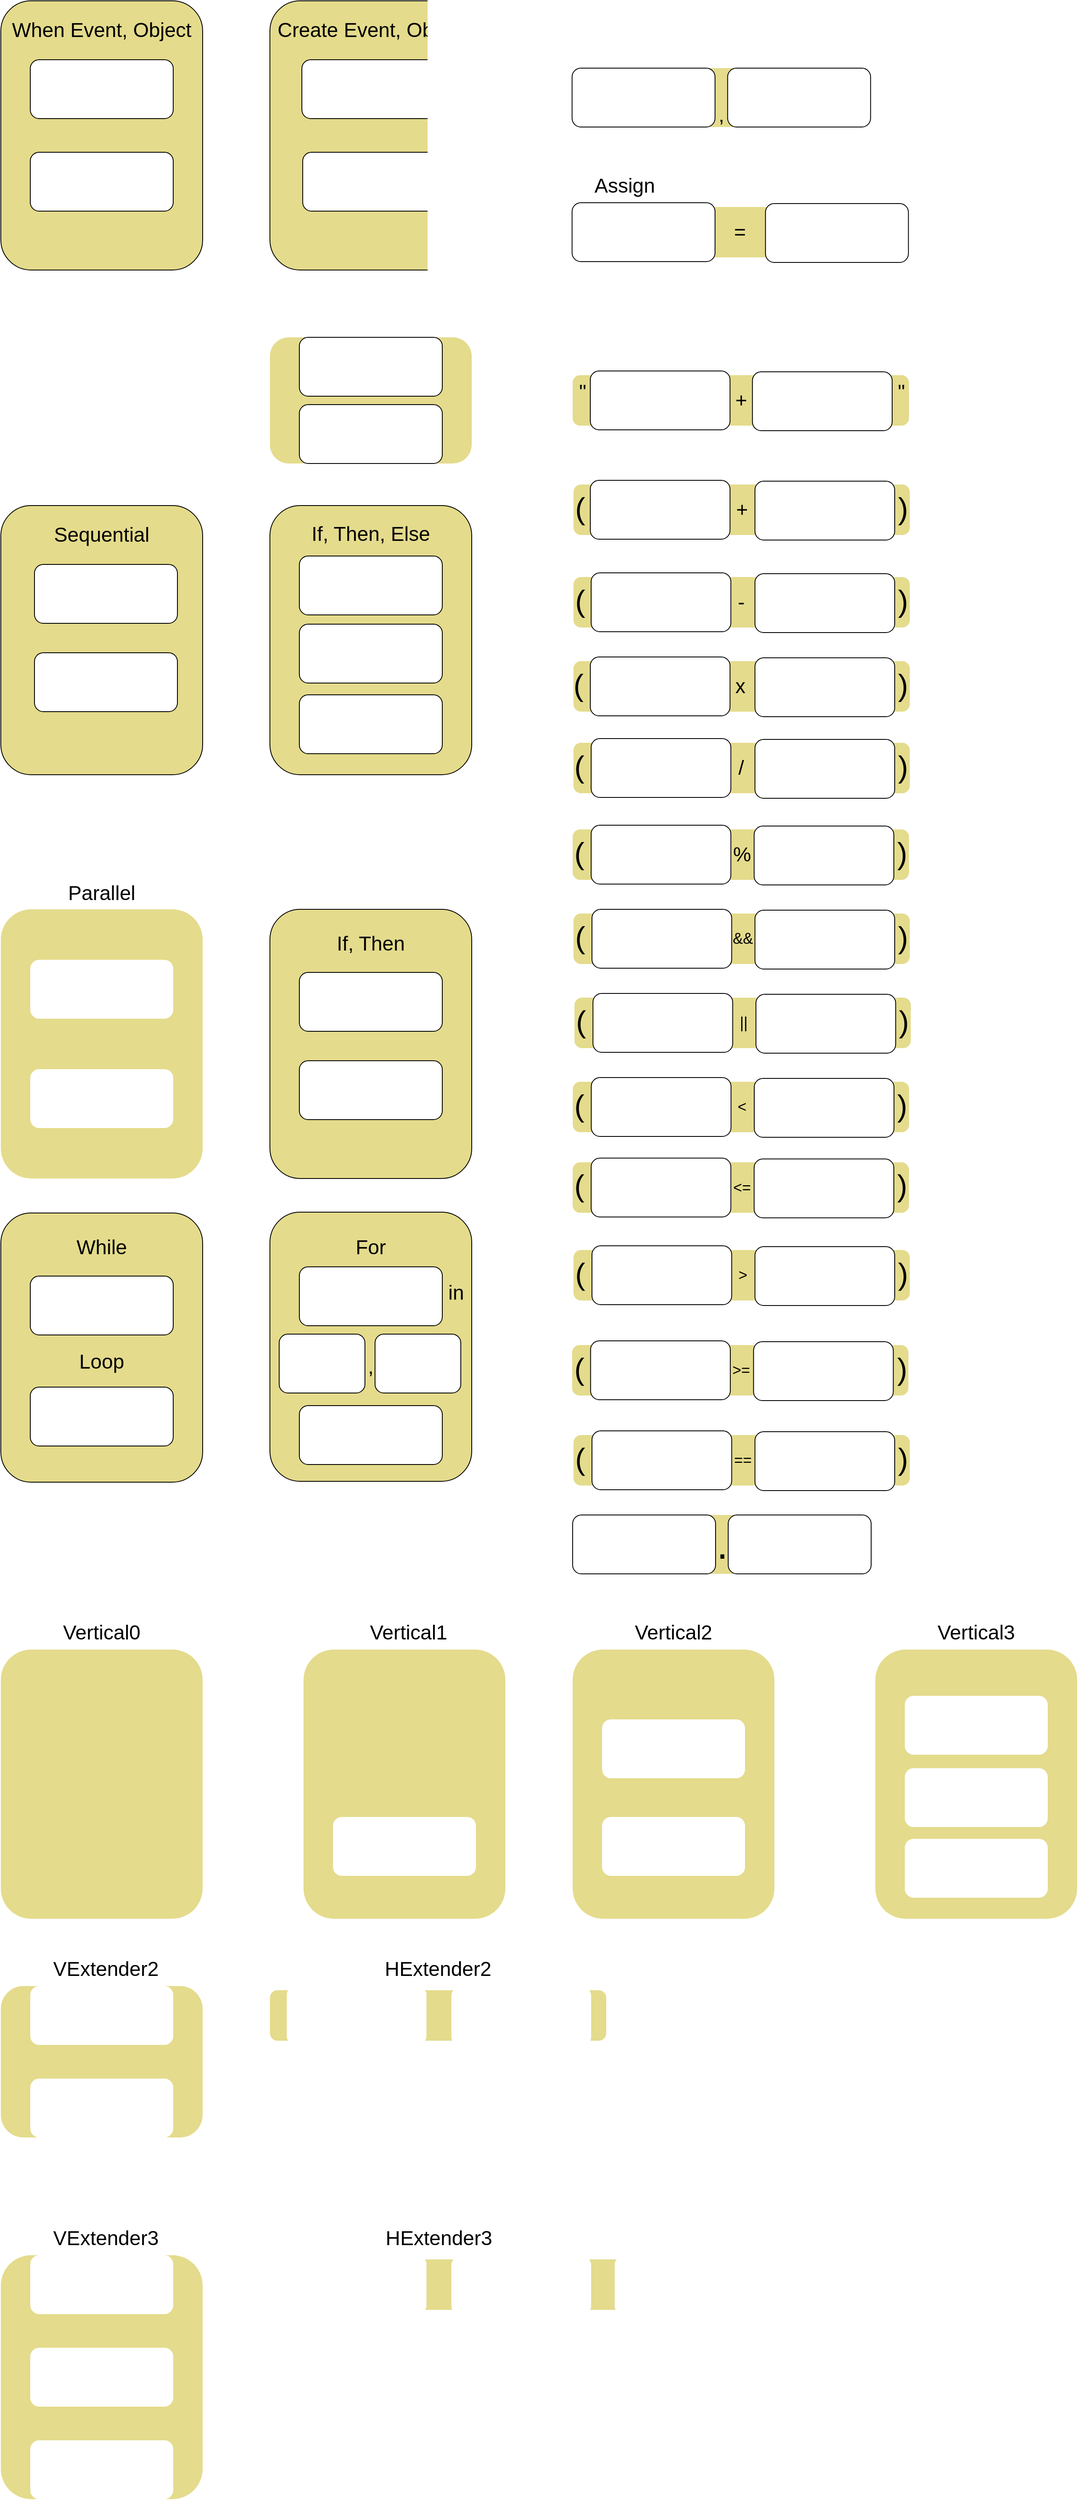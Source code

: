 <mxfile version="14.6.13" type="device"><diagram id="C5RBs43oDa-KdzZeNtuy" name="Page-1"><mxGraphModel dx="1024" dy="592" grid="1" gridSize="10" guides="1" tooltips="1" connect="1" arrows="1" fold="1" page="1" pageScale="1" pageWidth="827" pageHeight="1169" math="0" shadow="0"><root><mxCell id="WIyWlLk6GJQsqaUBKTNV-0"/><mxCell id="WIyWlLk6GJQsqaUBKTNV-1" parent="WIyWlLk6GJQsqaUBKTNV-0"/><mxCell id="fLa0QhMRzJj2EXV88VRr-15" value="" style="group" parent="WIyWlLk6GJQsqaUBKTNV-1" vertex="1" connectable="0"><mxGeometry x="480" y="520" width="240" height="150" as="geometry"/></mxCell><mxCell id="fLa0QhMRzJj2EXV88VRr-10" value="" style="rounded=1;whiteSpace=wrap;html=1;fillColor=#E4DB8C;fontSize=24;strokeColor=none;" parent="fLa0QhMRzJj2EXV88VRr-15" vertex="1"><mxGeometry width="240" height="150" as="geometry"/></mxCell><mxCell id="fLa0QhMRzJj2EXV88VRr-11" value="" style="rounded=1;whiteSpace=wrap;html=1;fontSize=24;" parent="fLa0QhMRzJj2EXV88VRr-15" vertex="1"><mxGeometry x="35" width="170" height="70" as="geometry"/></mxCell><mxCell id="fLa0QhMRzJj2EXV88VRr-12" value="" style="rounded=1;whiteSpace=wrap;html=1;fontSize=24;" parent="fLa0QhMRzJj2EXV88VRr-15" vertex="1"><mxGeometry x="35" y="80" width="170" height="70" as="geometry"/></mxCell><mxCell id="Khj2xPWjvTXFB7iyLM7t-0" value="" style="group" parent="WIyWlLk6GJQsqaUBKTNV-1" vertex="1" connectable="0"><mxGeometry x="160" y="120" width="240" height="320" as="geometry"/></mxCell><mxCell id="fLa0QhMRzJj2EXV88VRr-0" value="" style="rounded=1;whiteSpace=wrap;html=1;fillColor=#E4DB8C;fontSize=24;" parent="Khj2xPWjvTXFB7iyLM7t-0" vertex="1"><mxGeometry width="240" height="320" as="geometry"/></mxCell><mxCell id="fLa0QhMRzJj2EXV88VRr-1" value="When Event, Object" style="text;html=1;strokeColor=none;fillColor=none;align=center;verticalAlign=middle;whiteSpace=wrap;rounded=0;fontSize=24;" parent="Khj2xPWjvTXFB7iyLM7t-0" vertex="1"><mxGeometry x="5" y="20" width="230" height="30" as="geometry"/></mxCell><mxCell id="fLa0QhMRzJj2EXV88VRr-2" value="" style="rounded=1;whiteSpace=wrap;html=1;fontSize=24;" parent="Khj2xPWjvTXFB7iyLM7t-0" vertex="1"><mxGeometry x="35" y="70" width="170" height="70" as="geometry"/></mxCell><mxCell id="fLa0QhMRzJj2EXV88VRr-181" value="" style="rounded=1;whiteSpace=wrap;html=1;fontSize=24;" parent="Khj2xPWjvTXFB7iyLM7t-0" vertex="1"><mxGeometry x="35" y="180" width="170" height="70" as="geometry"/></mxCell><mxCell id="Khj2xPWjvTXFB7iyLM7t-1" value="" style="group" parent="WIyWlLk6GJQsqaUBKTNV-1" vertex="1" connectable="0"><mxGeometry x="480" y="120" width="240" height="320" as="geometry"/></mxCell><mxCell id="fLa0QhMRzJj2EXV88VRr-34" value="" style="rounded=1;whiteSpace=wrap;html=1;fillColor=#E4DB8C;fontSize=24;" parent="Khj2xPWjvTXFB7iyLM7t-1" vertex="1"><mxGeometry width="240" height="320" as="geometry"/></mxCell><mxCell id="fLa0QhMRzJj2EXV88VRr-35" value="Create Event, Object" style="text;html=1;strokeColor=none;fillColor=none;align=center;verticalAlign=middle;whiteSpace=wrap;rounded=0;fontSize=24;" parent="Khj2xPWjvTXFB7iyLM7t-1" vertex="1"><mxGeometry x="7.5" y="20" width="225" height="30" as="geometry"/></mxCell><mxCell id="fLa0QhMRzJj2EXV88VRr-36" value="" style="rounded=1;whiteSpace=wrap;html=1;fontSize=24;" parent="Khj2xPWjvTXFB7iyLM7t-1" vertex="1"><mxGeometry x="38" y="70" width="170" height="70" as="geometry"/></mxCell><mxCell id="fLa0QhMRzJj2EXV88VRr-182" value="" style="rounded=1;whiteSpace=wrap;html=1;fontSize=24;" parent="Khj2xPWjvTXFB7iyLM7t-1" vertex="1"><mxGeometry x="39" y="180" width="170" height="70" as="geometry"/></mxCell><mxCell id="Khj2xPWjvTXFB7iyLM7t-10" value="" style="group" parent="WIyWlLk6GJQsqaUBKTNV-1" vertex="1" connectable="0"><mxGeometry x="839.34" y="200" width="355" height="70" as="geometry"/></mxCell><mxCell id="fLa0QhMRzJj2EXV88VRr-70" value="" style="rounded=1;whiteSpace=wrap;html=1;fillColor=#E4DB8C;fontSize=24;strokeColor=none;" parent="Khj2xPWjvTXFB7iyLM7t-10" vertex="1"><mxGeometry x="5" width="350" height="70" as="geometry"/></mxCell><mxCell id="Khj2xPWjvTXFB7iyLM7t-9" value="," style="text;html=1;strokeColor=none;fillColor=none;align=center;verticalAlign=middle;whiteSpace=wrap;rounded=0;fontSize=24;" parent="Khj2xPWjvTXFB7iyLM7t-10" vertex="1"><mxGeometry x="168.5" y="41.25" width="18" height="28.75" as="geometry"/></mxCell><mxCell id="fLa0QhMRzJj2EXV88VRr-72" value="" style="rounded=1;whiteSpace=wrap;html=1;fontSize=24;" parent="Khj2xPWjvTXFB7iyLM7t-10" vertex="1"><mxGeometry x="185" width="170" height="70" as="geometry"/></mxCell><mxCell id="fLa0QhMRzJj2EXV88VRr-71" value="" style="rounded=1;whiteSpace=wrap;html=1;fontSize=24;" parent="Khj2xPWjvTXFB7iyLM7t-10" vertex="1"><mxGeometry width="170" height="70" as="geometry"/></mxCell><mxCell id="Khj2xPWjvTXFB7iyLM7t-11" value="" style="group" parent="WIyWlLk6GJQsqaUBKTNV-1" vertex="1" connectable="0"><mxGeometry x="840" y="560" width="400" height="71" as="geometry"/></mxCell><mxCell id="fLa0QhMRzJj2EXV88VRr-86" value="" style="rounded=1;whiteSpace=wrap;html=1;fillColor=#E4DB8C;fontSize=24;strokeColor=none;" parent="Khj2xPWjvTXFB7iyLM7t-11" vertex="1"><mxGeometry y="5" width="400" height="60" as="geometry"/></mxCell><mxCell id="fLa0QhMRzJj2EXV88VRr-87" value="" style="rounded=1;whiteSpace=wrap;html=1;fontSize=24;" parent="Khj2xPWjvTXFB7iyLM7t-11" vertex="1"><mxGeometry x="21" width="166.175" height="70" as="geometry"/></mxCell><mxCell id="fLa0QhMRzJj2EXV88VRr-88" value="" style="rounded=1;whiteSpace=wrap;html=1;fontSize=24;" parent="Khj2xPWjvTXFB7iyLM7t-11" vertex="1"><mxGeometry x="213.825" y="1" width="166.175" height="70" as="geometry"/></mxCell><mxCell id="fLa0QhMRzJj2EXV88VRr-89" value="+" style="text;html=1;strokeColor=none;fillColor=none;align=center;verticalAlign=middle;whiteSpace=wrap;rounded=0;fontSize=24;" parent="Khj2xPWjvTXFB7iyLM7t-11" vertex="1"><mxGeometry x="180.95" y="25" width="39.1" height="20" as="geometry"/></mxCell><mxCell id="fLa0QhMRzJj2EXV88VRr-90" value="&quot;" style="text;html=1;strokeColor=none;fillColor=none;align=center;verticalAlign=middle;whiteSpace=wrap;rounded=0;fontSize=24;" parent="Khj2xPWjvTXFB7iyLM7t-11" vertex="1"><mxGeometry x="5.17" y="15" width="13.83" height="20" as="geometry"/></mxCell><mxCell id="fLa0QhMRzJj2EXV88VRr-93" value="&quot;" style="text;html=1;strokeColor=none;fillColor=none;align=center;verticalAlign=middle;whiteSpace=wrap;rounded=0;fontSize=24;" parent="Khj2xPWjvTXFB7iyLM7t-11" vertex="1"><mxGeometry x="384.17" y="15" width="13.83" height="20" as="geometry"/></mxCell><mxCell id="Khj2xPWjvTXFB7iyLM7t-12" value="" style="group" parent="WIyWlLk6GJQsqaUBKTNV-1" vertex="1" connectable="0"><mxGeometry x="841" y="690" width="400" height="71" as="geometry"/></mxCell><mxCell id="fLa0QhMRzJj2EXV88VRr-94" value="" style="rounded=1;whiteSpace=wrap;html=1;fillColor=#E4DB8C;fontSize=24;strokeColor=none;" parent="Khj2xPWjvTXFB7iyLM7t-12" vertex="1"><mxGeometry y="5" width="400" height="60" as="geometry"/></mxCell><mxCell id="fLa0QhMRzJj2EXV88VRr-95" value="" style="rounded=1;whiteSpace=wrap;html=1;fontSize=24;" parent="Khj2xPWjvTXFB7iyLM7t-12" vertex="1"><mxGeometry x="20" width="166.175" height="70" as="geometry"/></mxCell><mxCell id="fLa0QhMRzJj2EXV88VRr-96" value="" style="rounded=1;whiteSpace=wrap;html=1;fontSize=24;" parent="Khj2xPWjvTXFB7iyLM7t-12" vertex="1"><mxGeometry x="215.825" y="1" width="166.175" height="70" as="geometry"/></mxCell><mxCell id="fLa0QhMRzJj2EXV88VRr-97" value="+" style="text;html=1;strokeColor=none;fillColor=none;align=center;verticalAlign=middle;whiteSpace=wrap;rounded=0;fontSize=24;" parent="Khj2xPWjvTXFB7iyLM7t-12" vertex="1"><mxGeometry x="180.95" y="25" width="39.1" height="20" as="geometry"/></mxCell><mxCell id="fLa0QhMRzJj2EXV88VRr-98" value="(" style="text;html=1;strokeColor=none;fillColor=none;align=center;verticalAlign=middle;whiteSpace=wrap;rounded=0;fontSize=36;" parent="Khj2xPWjvTXFB7iyLM7t-12" vertex="1"><mxGeometry x="1.17" y="5" width="13.83" height="55" as="geometry"/></mxCell><mxCell id="fLa0QhMRzJj2EXV88VRr-101" value=")" style="text;html=1;strokeColor=none;fillColor=none;align=center;verticalAlign=middle;whiteSpace=wrap;rounded=0;fontSize=36;" parent="Khj2xPWjvTXFB7iyLM7t-12" vertex="1"><mxGeometry x="385.17" y="5" width="13.83" height="55" as="geometry"/></mxCell><mxCell id="Khj2xPWjvTXFB7iyLM7t-13" value="" style="group" parent="WIyWlLk6GJQsqaUBKTNV-1" vertex="1" connectable="0"><mxGeometry x="841" y="800" width="400" height="71" as="geometry"/></mxCell><mxCell id="fLa0QhMRzJj2EXV88VRr-103" value="" style="rounded=1;whiteSpace=wrap;html=1;fillColor=#E4DB8C;fontSize=24;strokeColor=none;" parent="Khj2xPWjvTXFB7iyLM7t-13" vertex="1"><mxGeometry y="5" width="400" height="60" as="geometry"/></mxCell><mxCell id="fLa0QhMRzJj2EXV88VRr-104" value="" style="rounded=1;whiteSpace=wrap;html=1;fontSize=24;" parent="Khj2xPWjvTXFB7iyLM7t-13" vertex="1"><mxGeometry x="21" width="166.175" height="70" as="geometry"/></mxCell><mxCell id="fLa0QhMRzJj2EXV88VRr-105" value="" style="rounded=1;whiteSpace=wrap;html=1;fontSize=24;" parent="Khj2xPWjvTXFB7iyLM7t-13" vertex="1"><mxGeometry x="215.825" y="1" width="166.175" height="70" as="geometry"/></mxCell><mxCell id="fLa0QhMRzJj2EXV88VRr-106" value="-" style="text;html=1;strokeColor=none;fillColor=none;align=center;verticalAlign=middle;whiteSpace=wrap;rounded=0;fontSize=24;" parent="Khj2xPWjvTXFB7iyLM7t-13" vertex="1"><mxGeometry x="179.95" y="25" width="39.1" height="20" as="geometry"/></mxCell><mxCell id="fLa0QhMRzJj2EXV88VRr-107" value="(" style="text;html=1;strokeColor=none;fillColor=none;align=center;verticalAlign=middle;whiteSpace=wrap;rounded=0;fontSize=36;" parent="Khj2xPWjvTXFB7iyLM7t-13" vertex="1"><mxGeometry x="1.17" y="5" width="13.83" height="55" as="geometry"/></mxCell><mxCell id="fLa0QhMRzJj2EXV88VRr-108" value=")" style="text;html=1;strokeColor=none;fillColor=none;align=center;verticalAlign=middle;whiteSpace=wrap;rounded=0;fontSize=36;" parent="Khj2xPWjvTXFB7iyLM7t-13" vertex="1"><mxGeometry x="385.17" y="5" width="13.83" height="55" as="geometry"/></mxCell><mxCell id="Khj2xPWjvTXFB7iyLM7t-14" value="" style="group" parent="WIyWlLk6GJQsqaUBKTNV-1" vertex="1" connectable="0"><mxGeometry x="840.17" y="900" width="400.83" height="71" as="geometry"/></mxCell><mxCell id="fLa0QhMRzJj2EXV88VRr-109" value="" style="rounded=1;whiteSpace=wrap;html=1;fillColor=#E4DB8C;fontSize=24;strokeColor=none;" parent="Khj2xPWjvTXFB7iyLM7t-14" vertex="1"><mxGeometry x="0.83" y="5" width="400" height="60" as="geometry"/></mxCell><mxCell id="fLa0QhMRzJj2EXV88VRr-110" value="" style="rounded=1;whiteSpace=wrap;html=1;fontSize=24;" parent="Khj2xPWjvTXFB7iyLM7t-14" vertex="1"><mxGeometry x="20.83" width="166.175" height="70" as="geometry"/></mxCell><mxCell id="fLa0QhMRzJj2EXV88VRr-111" value="" style="rounded=1;whiteSpace=wrap;html=1;fontSize=24;" parent="Khj2xPWjvTXFB7iyLM7t-14" vertex="1"><mxGeometry x="216.655" y="1" width="166.175" height="70" as="geometry"/></mxCell><mxCell id="fLa0QhMRzJj2EXV88VRr-112" value="x" style="text;html=1;strokeColor=none;fillColor=none;align=center;verticalAlign=middle;whiteSpace=wrap;rounded=0;fontSize=24;" parent="Khj2xPWjvTXFB7iyLM7t-14" vertex="1"><mxGeometry x="179.78" y="25" width="39.1" height="20" as="geometry"/></mxCell><mxCell id="fLa0QhMRzJj2EXV88VRr-113" value="(" style="text;html=1;strokeColor=none;fillColor=none;align=center;verticalAlign=middle;whiteSpace=wrap;rounded=0;fontSize=36;" parent="Khj2xPWjvTXFB7iyLM7t-14" vertex="1"><mxGeometry y="5" width="13.83" height="55" as="geometry"/></mxCell><mxCell id="fLa0QhMRzJj2EXV88VRr-114" value=")" style="text;html=1;strokeColor=none;fillColor=none;align=center;verticalAlign=middle;whiteSpace=wrap;rounded=0;fontSize=36;" parent="Khj2xPWjvTXFB7iyLM7t-14" vertex="1"><mxGeometry x="386" y="5" width="13.83" height="55" as="geometry"/></mxCell><mxCell id="Khj2xPWjvTXFB7iyLM7t-15" value="" style="group" parent="WIyWlLk6GJQsqaUBKTNV-1" vertex="1" connectable="0"><mxGeometry x="841" y="997" width="400" height="71" as="geometry"/></mxCell><mxCell id="fLa0QhMRzJj2EXV88VRr-115" value="" style="rounded=1;whiteSpace=wrap;html=1;fillColor=#E4DB8C;fontSize=24;strokeColor=none;" parent="Khj2xPWjvTXFB7iyLM7t-15" vertex="1"><mxGeometry y="5" width="400" height="60" as="geometry"/></mxCell><mxCell id="fLa0QhMRzJj2EXV88VRr-116" value="" style="rounded=1;whiteSpace=wrap;html=1;fontSize=24;" parent="Khj2xPWjvTXFB7iyLM7t-15" vertex="1"><mxGeometry x="21" width="166.175" height="70" as="geometry"/></mxCell><mxCell id="fLa0QhMRzJj2EXV88VRr-117" value="" style="rounded=1;whiteSpace=wrap;html=1;fontSize=24;" parent="Khj2xPWjvTXFB7iyLM7t-15" vertex="1"><mxGeometry x="215.825" y="1" width="166.175" height="70" as="geometry"/></mxCell><mxCell id="fLa0QhMRzJj2EXV88VRr-118" value="/" style="text;html=1;strokeColor=none;fillColor=none;align=center;verticalAlign=middle;whiteSpace=wrap;rounded=0;fontSize=24;" parent="Khj2xPWjvTXFB7iyLM7t-15" vertex="1"><mxGeometry x="179.95" y="25" width="39.1" height="20" as="geometry"/></mxCell><mxCell id="fLa0QhMRzJj2EXV88VRr-119" value="(" style="text;html=1;strokeColor=none;fillColor=none;align=center;verticalAlign=middle;whiteSpace=wrap;rounded=0;fontSize=36;" parent="Khj2xPWjvTXFB7iyLM7t-15" vertex="1"><mxGeometry x="0.17" y="5" width="13.83" height="55" as="geometry"/></mxCell><mxCell id="fLa0QhMRzJj2EXV88VRr-120" value=")" style="text;html=1;strokeColor=none;fillColor=none;align=center;verticalAlign=middle;whiteSpace=wrap;rounded=0;fontSize=36;" parent="Khj2xPWjvTXFB7iyLM7t-15" vertex="1"><mxGeometry x="385.17" y="5" width="13.83" height="55" as="geometry"/></mxCell><mxCell id="Khj2xPWjvTXFB7iyLM7t-16" value="" style="group" parent="WIyWlLk6GJQsqaUBKTNV-1" vertex="1" connectable="0"><mxGeometry x="840" y="1100" width="400" height="71" as="geometry"/></mxCell><mxCell id="fLa0QhMRzJj2EXV88VRr-121" value="" style="rounded=1;whiteSpace=wrap;html=1;fillColor=#E4DB8C;fontSize=24;strokeColor=none;" parent="Khj2xPWjvTXFB7iyLM7t-16" vertex="1"><mxGeometry y="5" width="400" height="60" as="geometry"/></mxCell><mxCell id="fLa0QhMRzJj2EXV88VRr-122" value="" style="rounded=1;whiteSpace=wrap;html=1;fontSize=24;" parent="Khj2xPWjvTXFB7iyLM7t-16" vertex="1"><mxGeometry x="22" width="166.175" height="70" as="geometry"/></mxCell><mxCell id="fLa0QhMRzJj2EXV88VRr-123" value="" style="rounded=1;whiteSpace=wrap;html=1;fontSize=24;" parent="Khj2xPWjvTXFB7iyLM7t-16" vertex="1"><mxGeometry x="215.825" y="1" width="166.175" height="70" as="geometry"/></mxCell><mxCell id="fLa0QhMRzJj2EXV88VRr-124" value="%" style="text;html=1;strokeColor=none;fillColor=none;align=center;verticalAlign=middle;whiteSpace=wrap;rounded=0;fontSize=24;" parent="Khj2xPWjvTXFB7iyLM7t-16" vertex="1"><mxGeometry x="181.95" y="25" width="39.1" height="20" as="geometry"/></mxCell><mxCell id="fLa0QhMRzJj2EXV88VRr-125" value="(" style="text;html=1;strokeColor=none;fillColor=none;align=center;verticalAlign=middle;whiteSpace=wrap;rounded=0;fontSize=36;" parent="Khj2xPWjvTXFB7iyLM7t-16" vertex="1"><mxGeometry x="1.17" y="5" width="13.83" height="55" as="geometry"/></mxCell><mxCell id="fLa0QhMRzJj2EXV88VRr-126" value=")" style="text;html=1;strokeColor=none;fillColor=none;align=center;verticalAlign=middle;whiteSpace=wrap;rounded=0;fontSize=36;" parent="Khj2xPWjvTXFB7iyLM7t-16" vertex="1"><mxGeometry x="385.17" y="5" width="13.83" height="55" as="geometry"/></mxCell><mxCell id="Khj2xPWjvTXFB7iyLM7t-17" value="" style="group" parent="WIyWlLk6GJQsqaUBKTNV-1" vertex="1" connectable="0"><mxGeometry x="841" y="1200" width="400" height="71" as="geometry"/></mxCell><mxCell id="fLa0QhMRzJj2EXV88VRr-127" value="" style="rounded=1;whiteSpace=wrap;html=1;fillColor=#E4DB8C;fontSize=24;strokeColor=none;" parent="Khj2xPWjvTXFB7iyLM7t-17" vertex="1"><mxGeometry y="5" width="400" height="60" as="geometry"/></mxCell><mxCell id="fLa0QhMRzJj2EXV88VRr-128" value="" style="rounded=1;whiteSpace=wrap;html=1;fontSize=24;" parent="Khj2xPWjvTXFB7iyLM7t-17" vertex="1"><mxGeometry x="22" width="166.175" height="70" as="geometry"/></mxCell><mxCell id="fLa0QhMRzJj2EXV88VRr-129" value="" style="rounded=1;whiteSpace=wrap;html=1;fontSize=24;" parent="Khj2xPWjvTXFB7iyLM7t-17" vertex="1"><mxGeometry x="215.825" y="1" width="166.175" height="70" as="geometry"/></mxCell><mxCell id="fLa0QhMRzJj2EXV88VRr-130" value="&amp;amp;&amp;amp;" style="text;html=1;strokeColor=none;fillColor=none;align=center;verticalAlign=middle;whiteSpace=wrap;rounded=0;fontSize=18;" parent="Khj2xPWjvTXFB7iyLM7t-17" vertex="1"><mxGeometry x="181.95" y="25" width="39.1" height="20" as="geometry"/></mxCell><mxCell id="fLa0QhMRzJj2EXV88VRr-131" value="(" style="text;html=1;strokeColor=none;fillColor=none;align=center;verticalAlign=middle;whiteSpace=wrap;rounded=0;fontSize=36;" parent="Khj2xPWjvTXFB7iyLM7t-17" vertex="1"><mxGeometry x="1.17" y="5" width="13.83" height="55" as="geometry"/></mxCell><mxCell id="fLa0QhMRzJj2EXV88VRr-132" value=")" style="text;html=1;strokeColor=none;fillColor=none;align=center;verticalAlign=middle;whiteSpace=wrap;rounded=0;fontSize=36;" parent="Khj2xPWjvTXFB7iyLM7t-17" vertex="1"><mxGeometry x="385.17" y="5" width="13.83" height="55" as="geometry"/></mxCell><mxCell id="Khj2xPWjvTXFB7iyLM7t-18" value="" style="group" parent="WIyWlLk6GJQsqaUBKTNV-1" vertex="1" connectable="0"><mxGeometry x="842.17" y="1300" width="400.0" height="71" as="geometry"/></mxCell><mxCell id="fLa0QhMRzJj2EXV88VRr-139" value="" style="rounded=1;whiteSpace=wrap;html=1;fillColor=#E4DB8C;fontSize=24;strokeColor=none;" parent="Khj2xPWjvTXFB7iyLM7t-18" vertex="1"><mxGeometry y="5" width="400" height="60" as="geometry"/></mxCell><mxCell id="fLa0QhMRzJj2EXV88VRr-140" value="" style="rounded=1;whiteSpace=wrap;html=1;fontSize=24;" parent="Khj2xPWjvTXFB7iyLM7t-18" vertex="1"><mxGeometry x="22" width="166.175" height="70" as="geometry"/></mxCell><mxCell id="fLa0QhMRzJj2EXV88VRr-141" value="" style="rounded=1;whiteSpace=wrap;html=1;fontSize=24;" parent="Khj2xPWjvTXFB7iyLM7t-18" vertex="1"><mxGeometry x="215.825" y="1" width="166.175" height="70" as="geometry"/></mxCell><mxCell id="fLa0QhMRzJj2EXV88VRr-142" value="||" style="text;html=1;strokeColor=none;fillColor=none;align=center;verticalAlign=middle;whiteSpace=wrap;rounded=0;fontSize=18;" parent="Khj2xPWjvTXFB7iyLM7t-18" vertex="1"><mxGeometry x="181.95" y="25" width="39.1" height="20" as="geometry"/></mxCell><mxCell id="fLa0QhMRzJj2EXV88VRr-143" value="(" style="text;html=1;strokeColor=none;fillColor=none;align=center;verticalAlign=middle;whiteSpace=wrap;rounded=0;fontSize=36;" parent="Khj2xPWjvTXFB7iyLM7t-18" vertex="1"><mxGeometry x="1.17" y="5" width="13.83" height="55" as="geometry"/></mxCell><mxCell id="fLa0QhMRzJj2EXV88VRr-144" value=")" style="text;html=1;strokeColor=none;fillColor=none;align=center;verticalAlign=middle;whiteSpace=wrap;rounded=0;fontSize=36;" parent="Khj2xPWjvTXFB7iyLM7t-18" vertex="1"><mxGeometry x="385.17" y="5" width="13.83" height="55" as="geometry"/></mxCell><mxCell id="Khj2xPWjvTXFB7iyLM7t-19" value="" style="group" parent="WIyWlLk6GJQsqaUBKTNV-1" vertex="1" connectable="0"><mxGeometry x="840.17" y="1400" width="400.0" height="71" as="geometry"/></mxCell><mxCell id="fLa0QhMRzJj2EXV88VRr-145" value="" style="rounded=1;whiteSpace=wrap;html=1;fillColor=#E4DB8C;fontSize=24;strokeColor=none;" parent="Khj2xPWjvTXFB7iyLM7t-19" vertex="1"><mxGeometry y="5" width="400" height="60" as="geometry"/></mxCell><mxCell id="fLa0QhMRzJj2EXV88VRr-146" value="" style="rounded=1;whiteSpace=wrap;html=1;fontSize=24;" parent="Khj2xPWjvTXFB7iyLM7t-19" vertex="1"><mxGeometry x="22" width="166.175" height="70" as="geometry"/></mxCell><mxCell id="fLa0QhMRzJj2EXV88VRr-147" value="" style="rounded=1;whiteSpace=wrap;html=1;fontSize=24;" parent="Khj2xPWjvTXFB7iyLM7t-19" vertex="1"><mxGeometry x="215.825" y="1" width="166.175" height="70" as="geometry"/></mxCell><mxCell id="fLa0QhMRzJj2EXV88VRr-148" value="&amp;lt;" style="text;html=1;strokeColor=none;fillColor=none;align=center;verticalAlign=middle;whiteSpace=wrap;rounded=0;fontSize=18;" parent="Khj2xPWjvTXFB7iyLM7t-19" vertex="1"><mxGeometry x="181.95" y="25" width="39.1" height="20" as="geometry"/></mxCell><mxCell id="fLa0QhMRzJj2EXV88VRr-149" value="(" style="text;html=1;strokeColor=none;fillColor=none;align=center;verticalAlign=middle;whiteSpace=wrap;rounded=0;fontSize=36;" parent="Khj2xPWjvTXFB7iyLM7t-19" vertex="1"><mxGeometry x="1.17" y="5" width="13.83" height="55" as="geometry"/></mxCell><mxCell id="fLa0QhMRzJj2EXV88VRr-150" value=")" style="text;html=1;strokeColor=none;fillColor=none;align=center;verticalAlign=middle;whiteSpace=wrap;rounded=0;fontSize=36;" parent="Khj2xPWjvTXFB7iyLM7t-19" vertex="1"><mxGeometry x="385.17" y="5" width="13.83" height="55" as="geometry"/></mxCell><mxCell id="Khj2xPWjvTXFB7iyLM7t-20" value="" style="group" parent="WIyWlLk6GJQsqaUBKTNV-1" vertex="1" connectable="0"><mxGeometry x="840" y="1495.75" width="400" height="71" as="geometry"/></mxCell><mxCell id="fLa0QhMRzJj2EXV88VRr-151" value="" style="rounded=1;whiteSpace=wrap;html=1;fillColor=#E4DB8C;fontSize=24;strokeColor=none;" parent="Khj2xPWjvTXFB7iyLM7t-20" vertex="1"><mxGeometry y="5" width="400" height="60" as="geometry"/></mxCell><mxCell id="fLa0QhMRzJj2EXV88VRr-152" value="" style="rounded=1;whiteSpace=wrap;html=1;fontSize=24;" parent="Khj2xPWjvTXFB7iyLM7t-20" vertex="1"><mxGeometry x="22" width="166.175" height="70" as="geometry"/></mxCell><mxCell id="fLa0QhMRzJj2EXV88VRr-153" value="" style="rounded=1;whiteSpace=wrap;html=1;fontSize=24;" parent="Khj2xPWjvTXFB7iyLM7t-20" vertex="1"><mxGeometry x="215.825" y="1" width="166.175" height="70" as="geometry"/></mxCell><mxCell id="fLa0QhMRzJj2EXV88VRr-154" value="&amp;lt;=" style="text;html=1;strokeColor=none;fillColor=none;align=center;verticalAlign=middle;whiteSpace=wrap;rounded=0;fontSize=18;" parent="Khj2xPWjvTXFB7iyLM7t-20" vertex="1"><mxGeometry x="181.95" y="25" width="39.1" height="20" as="geometry"/></mxCell><mxCell id="fLa0QhMRzJj2EXV88VRr-155" value="(" style="text;html=1;strokeColor=none;fillColor=none;align=center;verticalAlign=middle;whiteSpace=wrap;rounded=0;fontSize=36;" parent="Khj2xPWjvTXFB7iyLM7t-20" vertex="1"><mxGeometry x="1.17" y="5" width="13.83" height="55" as="geometry"/></mxCell><mxCell id="fLa0QhMRzJj2EXV88VRr-156" value=")" style="text;html=1;strokeColor=none;fillColor=none;align=center;verticalAlign=middle;whiteSpace=wrap;rounded=0;fontSize=36;" parent="Khj2xPWjvTXFB7iyLM7t-20" vertex="1"><mxGeometry x="385.17" y="5" width="13.83" height="55" as="geometry"/></mxCell><mxCell id="Khj2xPWjvTXFB7iyLM7t-21" value="" style="group" parent="WIyWlLk6GJQsqaUBKTNV-1" vertex="1" connectable="0"><mxGeometry x="841" y="1600" width="400" height="71" as="geometry"/></mxCell><mxCell id="fLa0QhMRzJj2EXV88VRr-157" value="" style="rounded=1;whiteSpace=wrap;html=1;fillColor=#E4DB8C;fontSize=24;strokeColor=none;" parent="Khj2xPWjvTXFB7iyLM7t-21" vertex="1"><mxGeometry y="5" width="400" height="60" as="geometry"/></mxCell><mxCell id="fLa0QhMRzJj2EXV88VRr-158" value="" style="rounded=1;whiteSpace=wrap;html=1;fontSize=24;" parent="Khj2xPWjvTXFB7iyLM7t-21" vertex="1"><mxGeometry x="22" width="166.175" height="70" as="geometry"/></mxCell><mxCell id="fLa0QhMRzJj2EXV88VRr-159" value="" style="rounded=1;whiteSpace=wrap;html=1;fontSize=24;" parent="Khj2xPWjvTXFB7iyLM7t-21" vertex="1"><mxGeometry x="215.825" y="1" width="166.175" height="70" as="geometry"/></mxCell><mxCell id="fLa0QhMRzJj2EXV88VRr-160" value="&amp;gt;" style="text;html=1;strokeColor=none;fillColor=none;align=center;verticalAlign=middle;whiteSpace=wrap;rounded=0;fontSize=18;" parent="Khj2xPWjvTXFB7iyLM7t-21" vertex="1"><mxGeometry x="181.95" y="25" width="39.1" height="20" as="geometry"/></mxCell><mxCell id="fLa0QhMRzJj2EXV88VRr-161" value="(" style="text;html=1;strokeColor=none;fillColor=none;align=center;verticalAlign=middle;whiteSpace=wrap;rounded=0;fontSize=36;" parent="Khj2xPWjvTXFB7iyLM7t-21" vertex="1"><mxGeometry x="1.17" y="5" width="13.83" height="55" as="geometry"/></mxCell><mxCell id="fLa0QhMRzJj2EXV88VRr-162" value=")" style="text;html=1;strokeColor=none;fillColor=none;align=center;verticalAlign=middle;whiteSpace=wrap;rounded=0;fontSize=36;" parent="Khj2xPWjvTXFB7iyLM7t-21" vertex="1"><mxGeometry x="385.17" y="5" width="13.83" height="55" as="geometry"/></mxCell><mxCell id="Khj2xPWjvTXFB7iyLM7t-22" value="" style="group" parent="WIyWlLk6GJQsqaUBKTNV-1" vertex="1" connectable="0"><mxGeometry x="839.34" y="1713" width="400.0" height="71" as="geometry"/></mxCell><mxCell id="fLa0QhMRzJj2EXV88VRr-163" value="" style="rounded=1;whiteSpace=wrap;html=1;fillColor=#E4DB8C;fontSize=24;strokeColor=none;" parent="Khj2xPWjvTXFB7iyLM7t-22" vertex="1"><mxGeometry y="5" width="400" height="60" as="geometry"/></mxCell><mxCell id="fLa0QhMRzJj2EXV88VRr-164" value="" style="rounded=1;whiteSpace=wrap;html=1;fontSize=24;" parent="Khj2xPWjvTXFB7iyLM7t-22" vertex="1"><mxGeometry x="22" width="166.175" height="70" as="geometry"/></mxCell><mxCell id="fLa0QhMRzJj2EXV88VRr-165" value="" style="rounded=1;whiteSpace=wrap;html=1;fontSize=24;" parent="Khj2xPWjvTXFB7iyLM7t-22" vertex="1"><mxGeometry x="215.825" y="1" width="166.175" height="70" as="geometry"/></mxCell><mxCell id="fLa0QhMRzJj2EXV88VRr-166" value="&amp;gt;=" style="text;html=1;strokeColor=none;fillColor=none;align=center;verticalAlign=middle;whiteSpace=wrap;rounded=0;fontSize=18;" parent="Khj2xPWjvTXFB7iyLM7t-22" vertex="1"><mxGeometry x="181.95" y="25" width="39.1" height="20" as="geometry"/></mxCell><mxCell id="fLa0QhMRzJj2EXV88VRr-167" value="(" style="text;html=1;strokeColor=none;fillColor=none;align=center;verticalAlign=middle;whiteSpace=wrap;rounded=0;fontSize=36;" parent="Khj2xPWjvTXFB7iyLM7t-22" vertex="1"><mxGeometry x="1.17" y="5" width="13.83" height="55" as="geometry"/></mxCell><mxCell id="fLa0QhMRzJj2EXV88VRr-168" value=")" style="text;html=1;strokeColor=none;fillColor=none;align=center;verticalAlign=middle;whiteSpace=wrap;rounded=0;fontSize=36;" parent="Khj2xPWjvTXFB7iyLM7t-22" vertex="1"><mxGeometry x="385.17" y="5" width="13.83" height="55" as="geometry"/></mxCell><mxCell id="Khj2xPWjvTXFB7iyLM7t-23" value="" style="group" parent="WIyWlLk6GJQsqaUBKTNV-1" vertex="1" connectable="0"><mxGeometry x="841" y="1820" width="400" height="71" as="geometry"/></mxCell><mxCell id="fLa0QhMRzJj2EXV88VRr-169" value="" style="rounded=1;whiteSpace=wrap;html=1;fillColor=#E4DB8C;fontSize=24;strokeColor=none;" parent="Khj2xPWjvTXFB7iyLM7t-23" vertex="1"><mxGeometry y="5" width="400" height="60" as="geometry"/></mxCell><mxCell id="fLa0QhMRzJj2EXV88VRr-170" value="" style="rounded=1;whiteSpace=wrap;html=1;fontSize=24;" parent="Khj2xPWjvTXFB7iyLM7t-23" vertex="1"><mxGeometry x="22" width="166.175" height="70" as="geometry"/></mxCell><mxCell id="fLa0QhMRzJj2EXV88VRr-171" value="" style="rounded=1;whiteSpace=wrap;html=1;fontSize=24;" parent="Khj2xPWjvTXFB7iyLM7t-23" vertex="1"><mxGeometry x="215.825" y="1" width="166.175" height="70" as="geometry"/></mxCell><mxCell id="fLa0QhMRzJj2EXV88VRr-172" value="==" style="text;html=1;strokeColor=none;fillColor=none;align=center;verticalAlign=middle;whiteSpace=wrap;rounded=0;fontSize=18;" parent="Khj2xPWjvTXFB7iyLM7t-23" vertex="1"><mxGeometry x="181.95" y="25" width="39.1" height="20" as="geometry"/></mxCell><mxCell id="fLa0QhMRzJj2EXV88VRr-173" value="(" style="text;html=1;strokeColor=none;fillColor=none;align=center;verticalAlign=middle;whiteSpace=wrap;rounded=0;fontSize=36;" parent="Khj2xPWjvTXFB7iyLM7t-23" vertex="1"><mxGeometry x="1.17" y="5" width="13.83" height="55" as="geometry"/></mxCell><mxCell id="fLa0QhMRzJj2EXV88VRr-174" value=")" style="text;html=1;strokeColor=none;fillColor=none;align=center;verticalAlign=middle;whiteSpace=wrap;rounded=0;fontSize=36;" parent="Khj2xPWjvTXFB7iyLM7t-23" vertex="1"><mxGeometry x="385.17" y="5" width="13.83" height="55" as="geometry"/></mxCell><mxCell id="Khj2xPWjvTXFB7iyLM7t-24" value="" style="group" parent="WIyWlLk6GJQsqaUBKTNV-1" vertex="1" connectable="0"><mxGeometry x="840" y="1920" width="355" height="70" as="geometry"/></mxCell><mxCell id="fLa0QhMRzJj2EXV88VRr-201" value="" style="rounded=1;whiteSpace=wrap;html=1;fillColor=#E4DB8C;fontSize=24;strokeColor=none;" parent="Khj2xPWjvTXFB7iyLM7t-24" vertex="1"><mxGeometry x="5" width="350" height="70" as="geometry"/></mxCell><mxCell id="fLa0QhMRzJj2EXV88VRr-202" value="" style="rounded=1;whiteSpace=wrap;html=1;fontSize=24;" parent="Khj2xPWjvTXFB7iyLM7t-24" vertex="1"><mxGeometry x="185" width="170" height="70" as="geometry"/></mxCell><mxCell id="fLa0QhMRzJj2EXV88VRr-203" value="" style="rounded=1;whiteSpace=wrap;html=1;fontSize=24;" parent="Khj2xPWjvTXFB7iyLM7t-24" vertex="1"><mxGeometry width="170" height="70" as="geometry"/></mxCell><mxCell id="fLa0QhMRzJj2EXV88VRr-204" value="&lt;font style=&quot;font-size: 48px&quot;&gt;.&lt;/font&gt;" style="text;html=1;strokeColor=none;fillColor=none;align=center;verticalAlign=middle;whiteSpace=wrap;rounded=0;fontSize=18;" parent="Khj2xPWjvTXFB7iyLM7t-24" vertex="1"><mxGeometry x="167.5" y="24" width="20" height="22" as="geometry"/></mxCell><mxCell id="Khj2xPWjvTXFB7iyLM7t-25" value="" style="group" parent="WIyWlLk6GJQsqaUBKTNV-1" vertex="1" connectable="0"><mxGeometry x="480" y="1560" width="240" height="320" as="geometry"/></mxCell><mxCell id="fLa0QhMRzJj2EXV88VRr-59" value="" style="rounded=1;whiteSpace=wrap;html=1;fillColor=#E4DB8C;fontSize=24;" parent="Khj2xPWjvTXFB7iyLM7t-25" vertex="1"><mxGeometry width="240" height="320" as="geometry"/></mxCell><mxCell id="fLa0QhMRzJj2EXV88VRr-60" value="For" style="text;html=1;strokeColor=none;fillColor=none;align=center;verticalAlign=middle;whiteSpace=wrap;rounded=0;fontSize=24;" parent="Khj2xPWjvTXFB7iyLM7t-25" vertex="1"><mxGeometry x="58" y="28" width="124" height="28.75" as="geometry"/></mxCell><mxCell id="fLa0QhMRzJj2EXV88VRr-67" value="in" style="text;html=1;strokeColor=none;fillColor=none;align=center;verticalAlign=middle;whiteSpace=wrap;rounded=0;fontSize=24;" parent="Khj2xPWjvTXFB7iyLM7t-25" vertex="1"><mxGeometry x="210" y="81.25" width="23" height="28.75" as="geometry"/></mxCell><mxCell id="fLa0QhMRzJj2EXV88VRr-68" value="," style="text;html=1;strokeColor=none;fillColor=none;align=center;verticalAlign=middle;whiteSpace=wrap;rounded=0;fontSize=24;" parent="Khj2xPWjvTXFB7iyLM7t-25" vertex="1"><mxGeometry x="111" y="169.25" width="18" height="28.75" as="geometry"/></mxCell><mxCell id="Khj2xPWjvTXFB7iyLM7t-2" value="" style="rounded=1;whiteSpace=wrap;html=1;fontSize=24;" parent="Khj2xPWjvTXFB7iyLM7t-25" vertex="1"><mxGeometry x="35" y="65" width="170" height="70" as="geometry"/></mxCell><mxCell id="Khj2xPWjvTXFB7iyLM7t-5" value="" style="rounded=1;whiteSpace=wrap;html=1;fontSize=24;" parent="Khj2xPWjvTXFB7iyLM7t-25" vertex="1"><mxGeometry x="11" y="145" width="102" height="70" as="geometry"/></mxCell><mxCell id="Khj2xPWjvTXFB7iyLM7t-6" value="" style="rounded=1;whiteSpace=wrap;html=1;fontSize=24;" parent="Khj2xPWjvTXFB7iyLM7t-25" vertex="1"><mxGeometry x="125" y="145" width="102" height="70" as="geometry"/></mxCell><mxCell id="Khj2xPWjvTXFB7iyLM7t-7" value="" style="rounded=1;whiteSpace=wrap;html=1;fontSize=24;" parent="Khj2xPWjvTXFB7iyLM7t-25" vertex="1"><mxGeometry x="35" y="230" width="170" height="70" as="geometry"/></mxCell><mxCell id="Khj2xPWjvTXFB7iyLM7t-26" value="" style="group" parent="WIyWlLk6GJQsqaUBKTNV-1" vertex="1" connectable="0"><mxGeometry x="480" y="720" width="240" height="320" as="geometry"/></mxCell><mxCell id="fLa0QhMRzJj2EXV88VRr-16" value="" style="group" parent="Khj2xPWjvTXFB7iyLM7t-26" vertex="1" connectable="0"><mxGeometry y="30" width="240" height="150" as="geometry"/></mxCell><mxCell id="fLa0QhMRzJj2EXV88VRr-17" value="" style="rounded=1;whiteSpace=wrap;html=1;fillColor=#E4DB8C;fontSize=24;strokeColor=none;" parent="fLa0QhMRzJj2EXV88VRr-16" vertex="1"><mxGeometry width="240" height="150" as="geometry"/></mxCell><mxCell id="fLa0QhMRzJj2EXV88VRr-18" value="" style="rounded=1;whiteSpace=wrap;html=1;fontSize=24;" parent="fLa0QhMRzJj2EXV88VRr-16" vertex="1"><mxGeometry x="35" width="170" height="70" as="geometry"/></mxCell><mxCell id="fLa0QhMRzJj2EXV88VRr-19" value="" style="rounded=1;whiteSpace=wrap;html=1;fontSize=24;" parent="fLa0QhMRzJj2EXV88VRr-16" vertex="1"><mxGeometry x="35" y="80" width="170" height="70" as="geometry"/></mxCell><mxCell id="fLa0QhMRzJj2EXV88VRr-45" value="" style="rounded=1;whiteSpace=wrap;html=1;fillColor=#E4DB8C;fontSize=24;" parent="Khj2xPWjvTXFB7iyLM7t-26" vertex="1"><mxGeometry width="240" height="320" as="geometry"/></mxCell><mxCell id="fLa0QhMRzJj2EXV88VRr-46" value="If, Then, Else" style="text;html=1;strokeColor=none;fillColor=none;align=center;verticalAlign=middle;whiteSpace=wrap;rounded=0;fontSize=24;" parent="Khj2xPWjvTXFB7iyLM7t-26" vertex="1"><mxGeometry x="44" y="20" width="152" height="28.75" as="geometry"/></mxCell><mxCell id="fLa0QhMRzJj2EXV88VRr-47" value="" style="rounded=1;whiteSpace=wrap;html=1;fontSize=24;" parent="Khj2xPWjvTXFB7iyLM7t-26" vertex="1"><mxGeometry x="35" y="60" width="170" height="70" as="geometry"/></mxCell><mxCell id="fLa0QhMRzJj2EXV88VRr-49" value="" style="rounded=1;whiteSpace=wrap;html=1;fontSize=24;" parent="Khj2xPWjvTXFB7iyLM7t-26" vertex="1"><mxGeometry x="35" y="141" width="170" height="70" as="geometry"/></mxCell><mxCell id="fLa0QhMRzJj2EXV88VRr-51" value="" style="rounded=1;whiteSpace=wrap;html=1;fontSize=24;" parent="Khj2xPWjvTXFB7iyLM7t-26" vertex="1"><mxGeometry x="35" y="225" width="170" height="70" as="geometry"/></mxCell><mxCell id="Khj2xPWjvTXFB7iyLM7t-28" value="" style="group" parent="WIyWlLk6GJQsqaUBKTNV-1" vertex="1" connectable="0"><mxGeometry x="160" y="1561" width="240" height="320" as="geometry"/></mxCell><mxCell id="fLa0QhMRzJj2EXV88VRr-53" value="" style="rounded=1;whiteSpace=wrap;html=1;fillColor=#E4DB8C;fontSize=24;" parent="Khj2xPWjvTXFB7iyLM7t-28" vertex="1"><mxGeometry width="240" height="320" as="geometry"/></mxCell><mxCell id="fLa0QhMRzJj2EXV88VRr-54" value="While" style="text;html=1;strokeColor=none;fillColor=none;align=center;verticalAlign=middle;whiteSpace=wrap;rounded=0;fontSize=24;" parent="Khj2xPWjvTXFB7iyLM7t-28" vertex="1"><mxGeometry x="58" y="27" width="124" height="28.75" as="geometry"/></mxCell><mxCell id="fLa0QhMRzJj2EXV88VRr-55" value="" style="rounded=1;whiteSpace=wrap;html=1;fontSize=24;" parent="Khj2xPWjvTXFB7iyLM7t-28" vertex="1"><mxGeometry x="35" y="75" width="170" height="70" as="geometry"/></mxCell><mxCell id="fLa0QhMRzJj2EXV88VRr-56" value="Loop" style="text;html=1;strokeColor=none;fillColor=none;align=center;verticalAlign=middle;whiteSpace=wrap;rounded=0;fontSize=24;" parent="Khj2xPWjvTXFB7iyLM7t-28" vertex="1"><mxGeometry x="58" y="163" width="124" height="28.75" as="geometry"/></mxCell><mxCell id="fLa0QhMRzJj2EXV88VRr-57" value="" style="rounded=1;whiteSpace=wrap;html=1;fontSize=24;" parent="Khj2xPWjvTXFB7iyLM7t-28" vertex="1"><mxGeometry x="35" y="207" width="170" height="70" as="geometry"/></mxCell><mxCell id="qg_aNjlFllyO2h5Xee6j-0" value="Parallel" style="text;html=1;strokeColor=none;fillColor=none;align=center;verticalAlign=middle;whiteSpace=wrap;rounded=0;fontSize=24;" parent="WIyWlLk6GJQsqaUBKTNV-1" vertex="1"><mxGeometry x="220" y="1171" width="120" height="20" as="geometry"/></mxCell><mxCell id="fLa0QhMRzJj2EXV88VRr-38" value="" style="rounded=1;whiteSpace=wrap;html=1;fillColor=#E4DB8C;fontSize=24;" parent="WIyWlLk6GJQsqaUBKTNV-1" vertex="1"><mxGeometry x="480" y="1200" width="240" height="320" as="geometry"/></mxCell><mxCell id="fLa0QhMRzJj2EXV88VRr-39" value="If, Then" style="text;html=1;strokeColor=none;fillColor=none;align=center;verticalAlign=middle;whiteSpace=wrap;rounded=0;fontSize=24;" parent="WIyWlLk6GJQsqaUBKTNV-1" vertex="1"><mxGeometry x="538" y="1227" width="124" height="28.75" as="geometry"/></mxCell><mxCell id="fLa0QhMRzJj2EXV88VRr-40" value="" style="rounded=1;whiteSpace=wrap;html=1;fontSize=24;" parent="WIyWlLk6GJQsqaUBKTNV-1" vertex="1"><mxGeometry x="515" y="1275" width="170" height="70" as="geometry"/></mxCell><mxCell id="fLa0QhMRzJj2EXV88VRr-42" value="" style="rounded=1;whiteSpace=wrap;html=1;fontSize=24;" parent="WIyWlLk6GJQsqaUBKTNV-1" vertex="1"><mxGeometry x="515" y="1380" width="170" height="70" as="geometry"/></mxCell><mxCell id="qg_aNjlFllyO2h5Xee6j-1" value="" style="group" parent="WIyWlLk6GJQsqaUBKTNV-1" vertex="1" connectable="0"><mxGeometry x="160" y="1200" width="240" height="320" as="geometry"/></mxCell><mxCell id="fLa0QhMRzJj2EXV88VRr-27" value="" style="rounded=1;whiteSpace=wrap;html=1;fillColor=#E4DB8C;fontSize=24;strokeColor=none;" parent="qg_aNjlFllyO2h5Xee6j-1" vertex="1"><mxGeometry width="240" height="320" as="geometry"/></mxCell><mxCell id="fLa0QhMRzJj2EXV88VRr-29" value="" style="rounded=1;whiteSpace=wrap;html=1;fontSize=24;strokeColor=none;" parent="qg_aNjlFllyO2h5Xee6j-1" vertex="1"><mxGeometry x="35" y="60" width="170" height="70" as="geometry"/></mxCell><mxCell id="fLa0QhMRzJj2EXV88VRr-184" value="" style="rounded=1;whiteSpace=wrap;html=1;fontSize=24;strokeColor=none;" parent="qg_aNjlFllyO2h5Xee6j-1" vertex="1"><mxGeometry x="35" y="190" width="170" height="70" as="geometry"/></mxCell><mxCell id="oijJLywJ70wURL0wOMhq-9" value="Vertical2" style="text;html=1;strokeColor=none;fillColor=none;align=center;verticalAlign=middle;whiteSpace=wrap;rounded=0;fontSize=24;" parent="WIyWlLk6GJQsqaUBKTNV-1" vertex="1"><mxGeometry x="900" y="2050" width="120" height="20" as="geometry"/></mxCell><mxCell id="fLa0QhMRzJj2EXV88VRr-3" value="" style="rounded=1;whiteSpace=wrap;html=1;fillColor=#E4DB8C;fontSize=24;" parent="WIyWlLk6GJQsqaUBKTNV-1" vertex="1"><mxGeometry x="160" y="720" width="240" height="320" as="geometry"/></mxCell><mxCell id="fLa0QhMRzJj2EXV88VRr-5" value="Sequential" style="text;html=1;strokeColor=none;fillColor=none;align=center;verticalAlign=middle;whiteSpace=wrap;rounded=0;fontSize=24;" parent="WIyWlLk6GJQsqaUBKTNV-1" vertex="1"><mxGeometry x="218" y="740" width="124" height="30" as="geometry"/></mxCell><mxCell id="fLa0QhMRzJj2EXV88VRr-6" value="" style="rounded=1;whiteSpace=wrap;html=1;fontSize=24;" parent="WIyWlLk6GJQsqaUBKTNV-1" vertex="1"><mxGeometry x="200" y="790" width="170" height="70" as="geometry"/></mxCell><mxCell id="fLa0QhMRzJj2EXV88VRr-183" value="" style="rounded=1;whiteSpace=wrap;html=1;fontSize=24;" parent="WIyWlLk6GJQsqaUBKTNV-1" vertex="1"><mxGeometry x="200" y="895" width="170" height="70" as="geometry"/></mxCell><mxCell id="oijJLywJ70wURL0wOMhq-32" value="Vertical3" style="text;html=1;strokeColor=none;fillColor=none;align=center;verticalAlign=middle;whiteSpace=wrap;rounded=0;fontSize=24;" parent="WIyWlLk6GJQsqaUBKTNV-1" vertex="1"><mxGeometry x="1260" y="2050" width="120" height="20" as="geometry"/></mxCell><mxCell id="oijJLywJ70wURL0wOMhq-45" value="" style="group" parent="WIyWlLk6GJQsqaUBKTNV-1" vertex="1" connectable="0"><mxGeometry x="840" y="2080" width="240" height="320" as="geometry"/></mxCell><mxCell id="oijJLywJ70wURL0wOMhq-6" value="" style="rounded=1;whiteSpace=wrap;html=1;fillColor=#E4DB8C;fontSize=24;strokeColor=none;" parent="oijJLywJ70wURL0wOMhq-45" vertex="1"><mxGeometry width="240" height="320" as="geometry"/></mxCell><mxCell id="oijJLywJ70wURL0wOMhq-7" value="" style="rounded=1;whiteSpace=wrap;html=1;fontSize=24;strokeColor=none;" parent="oijJLywJ70wURL0wOMhq-45" vertex="1"><mxGeometry x="35" y="83" width="170" height="70" as="geometry"/></mxCell><mxCell id="oijJLywJ70wURL0wOMhq-8" value="" style="rounded=1;whiteSpace=wrap;html=1;fontSize=24;strokeColor=none;" parent="oijJLywJ70wURL0wOMhq-45" vertex="1"><mxGeometry x="35" y="199" width="170" height="70" as="geometry"/></mxCell><mxCell id="oijJLywJ70wURL0wOMhq-46" value="" style="group" parent="WIyWlLk6GJQsqaUBKTNV-1" vertex="1" connectable="0"><mxGeometry x="1200" y="2080" width="240" height="320" as="geometry"/></mxCell><mxCell id="oijJLywJ70wURL0wOMhq-38" value="" style="rounded=1;whiteSpace=wrap;html=1;fillColor=#E4DB8C;fontSize=24;strokeColor=none;" parent="oijJLywJ70wURL0wOMhq-46" vertex="1"><mxGeometry width="240" height="320" as="geometry"/></mxCell><mxCell id="oijJLywJ70wURL0wOMhq-39" value="" style="rounded=1;whiteSpace=wrap;html=1;fontSize=24;strokeColor=none;" parent="oijJLywJ70wURL0wOMhq-46" vertex="1"><mxGeometry x="35" y="55" width="170" height="70" as="geometry"/></mxCell><mxCell id="oijJLywJ70wURL0wOMhq-40" value="" style="rounded=1;whiteSpace=wrap;html=1;fontSize=24;strokeColor=none;" parent="oijJLywJ70wURL0wOMhq-46" vertex="1"><mxGeometry x="35" y="141" width="170" height="70" as="geometry"/></mxCell><mxCell id="oijJLywJ70wURL0wOMhq-42" value="" style="rounded=1;whiteSpace=wrap;html=1;fontSize=24;strokeColor=none;" parent="oijJLywJ70wURL0wOMhq-46" vertex="1"><mxGeometry x="35" y="225" width="170" height="70" as="geometry"/></mxCell><mxCell id="4N91rjjG2SzVzeq71dif-4" value="VExtender2" style="text;html=1;strokeColor=none;fillColor=none;align=center;verticalAlign=middle;whiteSpace=wrap;rounded=0;fontSize=24;" parent="WIyWlLk6GJQsqaUBKTNV-1" vertex="1"><mxGeometry x="225" y="2450" width="120" height="20" as="geometry"/></mxCell><mxCell id="4N91rjjG2SzVzeq71dif-5" value="" style="group" parent="WIyWlLk6GJQsqaUBKTNV-1" vertex="1" connectable="0"><mxGeometry x="160" y="2480" width="240" height="180" as="geometry"/></mxCell><mxCell id="4N91rjjG2SzVzeq71dif-1" value="" style="rounded=1;whiteSpace=wrap;html=1;fillColor=#E4DB8C;fontSize=24;strokeColor=none;" parent="4N91rjjG2SzVzeq71dif-5" vertex="1"><mxGeometry width="240" height="180" as="geometry"/></mxCell><mxCell id="4N91rjjG2SzVzeq71dif-2" value="" style="rounded=1;whiteSpace=wrap;html=1;fontSize=24;strokeColor=none;" parent="4N91rjjG2SzVzeq71dif-5" vertex="1"><mxGeometry x="35" width="170" height="70" as="geometry"/></mxCell><mxCell id="4N91rjjG2SzVzeq71dif-3" value="" style="rounded=1;whiteSpace=wrap;html=1;fontSize=24;strokeColor=none;" parent="4N91rjjG2SzVzeq71dif-5" vertex="1"><mxGeometry x="35" y="110" width="170" height="70" as="geometry"/></mxCell><mxCell id="4N91rjjG2SzVzeq71dif-21" value="HExtender2" style="text;html=1;strokeColor=none;fillColor=none;align=center;verticalAlign=middle;whiteSpace=wrap;rounded=0;fontSize=24;" parent="WIyWlLk6GJQsqaUBKTNV-1" vertex="1"><mxGeometry x="620" y="2450" width="120" height="20" as="geometry"/></mxCell><mxCell id="4N91rjjG2SzVzeq71dif-22" value="VExtender3" style="text;html=1;strokeColor=none;fillColor=none;align=center;verticalAlign=middle;whiteSpace=wrap;rounded=0;fontSize=24;" parent="WIyWlLk6GJQsqaUBKTNV-1" vertex="1"><mxGeometry x="225" y="2770" width="120" height="20" as="geometry"/></mxCell><mxCell id="4N91rjjG2SzVzeq71dif-27" value="HExtender3" style="text;html=1;strokeColor=none;fillColor=none;align=center;verticalAlign=middle;whiteSpace=wrap;rounded=0;fontSize=24;" parent="WIyWlLk6GJQsqaUBKTNV-1" vertex="1"><mxGeometry x="621" y="2770" width="120" height="20" as="geometry"/></mxCell><mxCell id="4N91rjjG2SzVzeq71dif-35" value="" style="group" parent="WIyWlLk6GJQsqaUBKTNV-1" vertex="1" connectable="0"><mxGeometry x="160" y="2800" width="240" height="290" as="geometry"/></mxCell><mxCell id="4N91rjjG2SzVzeq71dif-24" value="" style="rounded=1;whiteSpace=wrap;html=1;fillColor=#E4DB8C;fontSize=24;strokeColor=none;" parent="4N91rjjG2SzVzeq71dif-35" vertex="1"><mxGeometry width="240" height="290" as="geometry"/></mxCell><mxCell id="4N91rjjG2SzVzeq71dif-25" value="" style="rounded=1;whiteSpace=wrap;html=1;fontSize=24;strokeColor=none;" parent="4N91rjjG2SzVzeq71dif-35" vertex="1"><mxGeometry x="35" width="170" height="70" as="geometry"/></mxCell><mxCell id="4N91rjjG2SzVzeq71dif-26" value="" style="rounded=1;whiteSpace=wrap;html=1;fontSize=24;strokeColor=none;" parent="4N91rjjG2SzVzeq71dif-35" vertex="1"><mxGeometry x="35" y="110" width="170" height="70" as="geometry"/></mxCell><mxCell id="4N91rjjG2SzVzeq71dif-31" value="" style="rounded=1;whiteSpace=wrap;html=1;fontSize=24;strokeColor=none;" parent="4N91rjjG2SzVzeq71dif-35" vertex="1"><mxGeometry x="35" y="220" width="170" height="70" as="geometry"/></mxCell><mxCell id="4N91rjjG2SzVzeq71dif-37" value="" style="group" parent="WIyWlLk6GJQsqaUBKTNV-1" vertex="1" connectable="0"><mxGeometry x="500" y="2800" width="556.175" height="71" as="geometry"/></mxCell><mxCell id="4N91rjjG2SzVzeq71dif-28" value="" style="rounded=1;whiteSpace=wrap;html=1;fillColor=#E4DB8C;fontSize=24;strokeColor=none;" parent="4N91rjjG2SzVzeq71dif-37" vertex="1"><mxGeometry y="5" width="550" height="60" as="geometry"/></mxCell><mxCell id="4N91rjjG2SzVzeq71dif-29" value="" style="rounded=1;whiteSpace=wrap;html=1;fontSize=24;strokeColor=none;" parent="4N91rjjG2SzVzeq71dif-37" vertex="1"><mxGeometry width="166.175" height="70" as="geometry"/></mxCell><mxCell id="4N91rjjG2SzVzeq71dif-30" value="" style="rounded=1;whiteSpace=wrap;html=1;fontSize=24;strokeColor=none;" parent="4N91rjjG2SzVzeq71dif-37" vertex="1"><mxGeometry x="195.825" y="1" width="166.175" height="70" as="geometry"/></mxCell><mxCell id="4N91rjjG2SzVzeq71dif-32" value="" style="rounded=1;whiteSpace=wrap;html=1;fontSize=24;strokeColor=none;" parent="4N91rjjG2SzVzeq71dif-37" vertex="1"><mxGeometry x="390" y="1" width="166.175" height="70" as="geometry"/></mxCell><mxCell id="4N91rjjG2SzVzeq71dif-44" value="Vertical1" style="text;html=1;strokeColor=none;fillColor=none;align=center;verticalAlign=middle;whiteSpace=wrap;rounded=0;fontSize=24;" parent="WIyWlLk6GJQsqaUBKTNV-1" vertex="1"><mxGeometry x="585" y="2050" width="120" height="20" as="geometry"/></mxCell><mxCell id="4N91rjjG2SzVzeq71dif-46" value="" style="rounded=1;whiteSpace=wrap;html=1;fillColor=#E4DB8C;fontSize=24;strokeColor=none;" parent="WIyWlLk6GJQsqaUBKTNV-1" vertex="1"><mxGeometry x="160" y="2080" width="240" height="320" as="geometry"/></mxCell><mxCell id="4N91rjjG2SzVzeq71dif-48" value="Vertical0" style="text;html=1;strokeColor=none;fillColor=none;align=center;verticalAlign=middle;whiteSpace=wrap;rounded=0;fontSize=24;" parent="WIyWlLk6GJQsqaUBKTNV-1" vertex="1"><mxGeometry x="220" y="2050" width="120" height="20" as="geometry"/></mxCell><mxCell id="4N91rjjG2SzVzeq71dif-41" value="" style="rounded=1;whiteSpace=wrap;html=1;fillColor=#E4DB8C;fontSize=24;strokeColor=none;" parent="WIyWlLk6GJQsqaUBKTNV-1" vertex="1"><mxGeometry x="520" y="2080" width="240" height="320" as="geometry"/></mxCell><mxCell id="4N91rjjG2SzVzeq71dif-43" value="" style="rounded=1;whiteSpace=wrap;html=1;fontSize=24;strokeColor=none;" parent="WIyWlLk6GJQsqaUBKTNV-1" vertex="1"><mxGeometry x="555" y="2279" width="170" height="70" as="geometry"/></mxCell><mxCell id="9pBxFeR8isE4Z4Df2Qno-1" value="Assign" style="text;html=1;strokeColor=none;fillColor=none;align=center;verticalAlign=middle;whiteSpace=wrap;rounded=0;fontSize=24;" vertex="1" parent="WIyWlLk6GJQsqaUBKTNV-1"><mxGeometry x="842.17" y="330" width="120" height="20" as="geometry"/></mxCell><mxCell id="fLa0QhMRzJj2EXV88VRr-80" value="" style="rounded=1;whiteSpace=wrap;html=1;fillColor=#E4DB8C;fontSize=24;strokeColor=none;" parent="WIyWlLk6GJQsqaUBKTNV-1" vertex="1"><mxGeometry x="839.34" y="365" width="400" height="60" as="geometry"/></mxCell><mxCell id="fLa0QhMRzJj2EXV88VRr-78" value="" style="rounded=1;whiteSpace=wrap;html=1;fontSize=24;" parent="WIyWlLk6GJQsqaUBKTNV-1" vertex="1"><mxGeometry x="839.34" y="360" width="170" height="70" as="geometry"/></mxCell><mxCell id="fLa0QhMRzJj2EXV88VRr-77" value="" style="rounded=1;whiteSpace=wrap;html=1;fontSize=24;" parent="WIyWlLk6GJQsqaUBKTNV-1" vertex="1"><mxGeometry x="1069.34" y="361" width="170" height="70" as="geometry"/></mxCell><mxCell id="fLa0QhMRzJj2EXV88VRr-83" value="=" style="text;html=1;strokeColor=none;fillColor=none;align=center;verticalAlign=middle;whiteSpace=wrap;rounded=0;fontSize=24;" parent="WIyWlLk6GJQsqaUBKTNV-1" vertex="1"><mxGeometry x="1019.34" y="385" width="40" height="20" as="geometry"/></mxCell><mxCell id="9pBxFeR8isE4Z4Df2Qno-2" value="" style="group" vertex="1" connectable="0" parent="WIyWlLk6GJQsqaUBKTNV-1"><mxGeometry x="480" y="2480" width="400" height="71" as="geometry"/></mxCell><mxCell id="4N91rjjG2SzVzeq71dif-15" value="" style="rounded=1;whiteSpace=wrap;html=1;fillColor=#E4DB8C;fontSize=24;strokeColor=none;" parent="9pBxFeR8isE4Z4Df2Qno-2" vertex="1"><mxGeometry y="5" width="400" height="60" as="geometry"/></mxCell><mxCell id="4N91rjjG2SzVzeq71dif-16" value="" style="rounded=1;whiteSpace=wrap;html=1;fontSize=24;strokeColor=none;" parent="9pBxFeR8isE4Z4Df2Qno-2" vertex="1"><mxGeometry x="20" width="166.175" height="70" as="geometry"/></mxCell><mxCell id="4N91rjjG2SzVzeq71dif-17" value="" style="rounded=1;whiteSpace=wrap;html=1;fontSize=24;strokeColor=none;" parent="9pBxFeR8isE4Z4Df2Qno-2" vertex="1"><mxGeometry x="215.825" y="1" width="166.175" height="70" as="geometry"/></mxCell></root></mxGraphModel></diagram></mxfile>